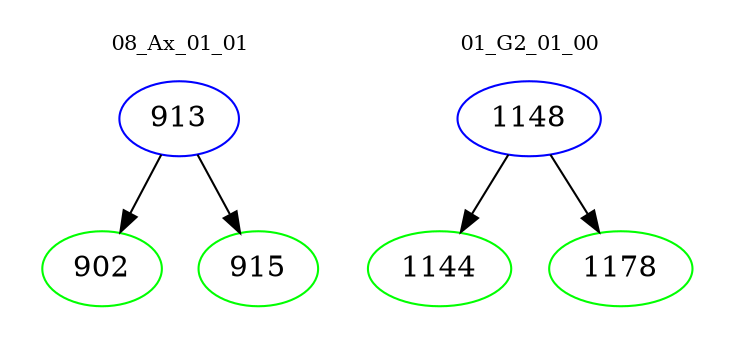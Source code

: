 digraph{
subgraph cluster_0 {
color = white
label = "08_Ax_01_01";
fontsize=10;
T0_913 [label="913", color="blue"]
T0_913 -> T0_902 [color="black"]
T0_902 [label="902", color="green"]
T0_913 -> T0_915 [color="black"]
T0_915 [label="915", color="green"]
}
subgraph cluster_1 {
color = white
label = "01_G2_01_00";
fontsize=10;
T1_1148 [label="1148", color="blue"]
T1_1148 -> T1_1144 [color="black"]
T1_1144 [label="1144", color="green"]
T1_1148 -> T1_1178 [color="black"]
T1_1178 [label="1178", color="green"]
}
}
